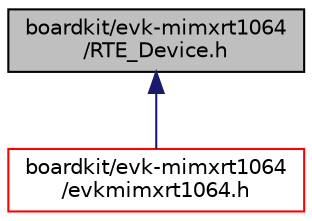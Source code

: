 digraph "boardkit/evk-mimxrt1064/RTE_Device.h"
{
  edge [fontname="Helvetica",fontsize="10",labelfontname="Helvetica",labelfontsize="10"];
  node [fontname="Helvetica",fontsize="10",shape=record];
  Node1 [label="boardkit/evk-mimxrt1064\l/RTE_Device.h",height=0.2,width=0.4,color="black", fillcolor="grey75", style="filled", fontcolor="black"];
  Node1 -> Node2 [dir="back",color="midnightblue",fontsize="10",style="solid",fontname="Helvetica"];
  Node2 [label="boardkit/evk-mimxrt1064\l/evkmimxrt1064.h",height=0.2,width=0.4,color="red", fillcolor="white", style="filled",URL="$evkmimxrt1064_8h.html",tooltip="The evkmimxrt1064.h file defines GPIO pin mappings for evkmimxrt1064 board. "];
}
